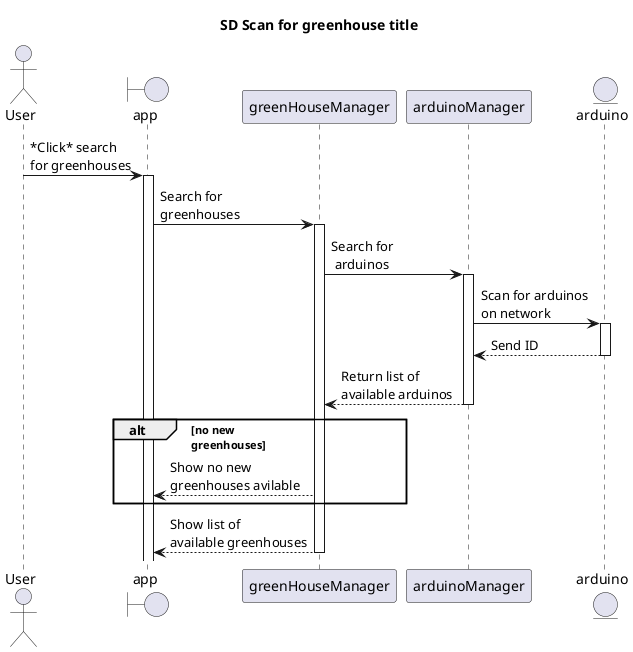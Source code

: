 @startuml
title SD Scan for greenhouse title
    skinparam responseMessageBelowArrow true
    actor User
    boundary app
    participant greenHouseManager
    participant arduinoManager
    entity arduino

    User -> app ++: *Click* search \nfor greenhouses
    app -> greenHouseManager ++: Search for\ngreenhouses
    greenHouseManager -> arduinoManager ++: Search for\n arduinos
    arduinoManager -> arduino ++: Scan for arduinos\non network
    arduino --> arduinoManager --: Send ID
    arduinoManager --> greenHouseManager --: Return list of \navailable arduinos
    alt no new \ngreenhouses
        greenHouseManager --> app : Show no new \ngreenhouses avilable
    end
    greenHouseManager --> app --: Show list of \navailable greenhouses
@enduml